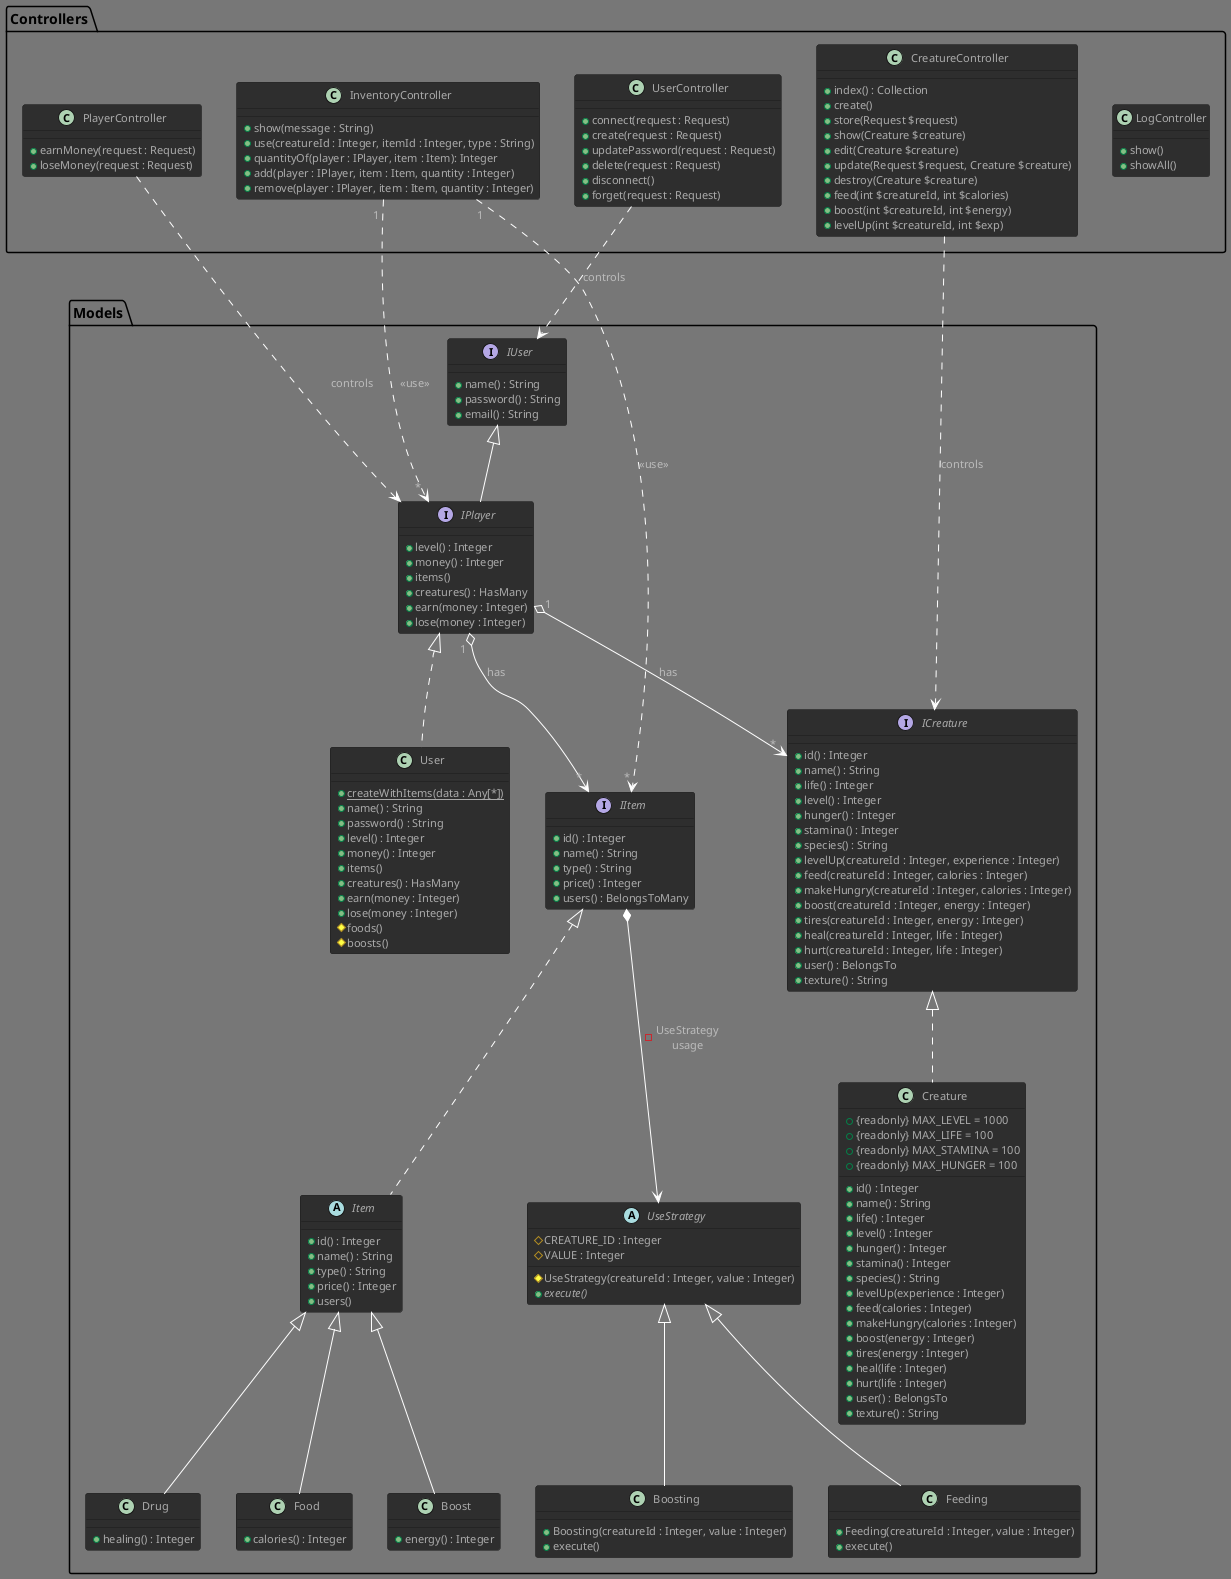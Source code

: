 @startuml VirtualNoe

!theme reddress-darkgreen

package Models
{
    interface IUser {
        + name() : String
        + password() : String
        + email() : String
    }

    interface IPlayer extends IUser
    {
        + level() : Integer /' sum of his creatures' exp '/
        + money() : Integer
        + items()
        + creatures() : HasMany
        + earn(money : Integer)
        + lose(money : Integer)
    }
    IPlayer" 1 " o--> " * "IItem : has
    IPlayer" 1 " o--> " * "ICreature : has

    class User implements IPlayer
    {
        + {static} createWithItems(data : Any[*])
        + name() : String
        + password() : String
        + level() : Integer
        + money() : Integer
        + items()
        +  creatures() : HasMany
        + earn(money : Integer)
        + lose(money : Integer)
        # foods()
        # boosts()
    }

    interface IItem
    {
        + id() : Integer
        + name() : String
        + type() : String
        + price() : Integer
        + users() : BelongsToMany /' get owners '/
    }
    IItem *--> UseStrategy : - UseStrategy\nusage

    abstract class Item implements IItem
    {
        + id() : Integer
        + name() : String
        + type() : String
        + price() : Integer
        + users()
    }

    class Food extends Item
    {
        + calories() : Integer
    }

    class Boost extends Item
    {
        + energy() : Integer
    }

    /' TODO '/
    class Drug extends Item
    {
        + healing() : Integer
    }

    interface ICreature
    {
        + id() : Integer
        + name() : String
        + life() : Integer
        + level() : Integer
        + hunger() : Integer
        + stamina() : Integer
        + species() : String
        + levelUp(creatureId : Integer, experience : Integer)
        + feed(creatureId : Integer, calories : Integer) /' + '/
        + makeHungry(creatureId : Integer, calories : Integer) /' - '/
        + boost(creatureId : Integer, energy : Integer) /' + '/
        + tires(creatureId : Integer, energy : Integer) /' - '/
        + heal(creatureId : Integer, life : Integer) /' + '/
        + hurt(creatureId : Integer, life : Integer) /' - '/
        + user() : BelongsTo
        + texture() : String
    }

    class Creature implements ICreature
    {
        + {readonly} MAX_LEVEL = 1000
        + {readonly} MAX_LIFE = 100
        + {readonly} MAX_STAMINA = 100
        + {readonly} MAX_HUNGER = 100
        + id() : Integer
        + name() : String
        + life() : Integer
        + level() : Integer
        + hunger() : Integer
        + stamina() : Integer
        + species() : String
        + levelUp(experience : Integer)
        + feed(calories : Integer) /' + '/
        + makeHungry(calories : Integer) /' - '/
        + boost(energy : Integer) /' + '/
        + tires(energy : Integer) /' - '/
        + heal(life : Integer) /' + '/
        + hurt(life : Integer) /' - '/
        + user() : BelongsTo
        + texture() : String
    }

    /' Item Strategy '/
    abstract UseStrategy {
        # CREATURE_ID : Integer
        # VALUE : Integer
        # UseStrategy(creatureId : Integer, value : Integer)
        + {abstract} execute()
    }

    class Feeding extends UseStrategy{
        + Feeding(creatureId : Integer, value : Integer)
        + execute()
    }

    class Boosting extends UseStrategy{
        + Boosting(creatureId : Integer, value : Integer)
        + execute()
    }
    /' TODO '/
}

package Controllers
{
    class LogController
    {
        +  show()
        +  showAll()
    }

    class InventoryController   /' use IPlayer '/
    {
        + show(message : String)
        + use(creatureId : Integer, itemId : Integer, type : String)
        + quantityOf(player : IPlayer, item : Item): Integer
        + add(player : IPlayer, item : Item, quantity : Integer)
        + remove(player : IPlayer, item : Item, quantity : Integer)
    }
    InventoryController" 1 " ..> " * "IPlayer : <<use>>
    InventoryController" 1 " ..> " * "IItem : <<use>>

    class UserController {
        + connect(request : Request)
        + create(request : Request)
        + updatePassword(request : Request)
        + delete(request : Request)
        + disconnect()
        + forget(request : Request)
    }
    UserController ..> IUser : controls

    class PlayerController {
        + earnMoney(request : Request)
        + loseMoney(request : Request)
    }
    PlayerController ..> IPlayer : controls

    class CreatureController {
        + index() : Collection
        + create()
        + store(Request $request)
        + show(Creature $creature)
        + edit(Creature $creature)
        + update(Request $request, Creature $creature)
        + destroy(Creature $creature)
        + feed(int $creatureId, int $calories)
        + boost(int $creatureId, int $energy)
        + levelUp(int $creatureId, int $exp)
    }
    CreatureController ..> ICreature : controls
}

@enduml